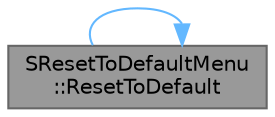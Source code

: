 digraph "SResetToDefaultMenu::ResetToDefault"
{
 // INTERACTIVE_SVG=YES
 // LATEX_PDF_SIZE
  bgcolor="transparent";
  edge [fontname=Helvetica,fontsize=10,labelfontname=Helvetica,labelfontsize=10];
  node [fontname=Helvetica,fontsize=10,shape=box,height=0.2,width=0.4];
  rankdir="LR";
  Node1 [id="Node000001",label="SResetToDefaultMenu\l::ResetToDefault",height=0.2,width=0.4,color="gray40", fillcolor="grey60", style="filled", fontcolor="black",tooltip="Resets property to default, only used when our property handle is not valid."];
  Node1 -> Node1 [id="edge1_Node000001_Node000001",color="steelblue1",style="solid",tooltip=" "];
}
